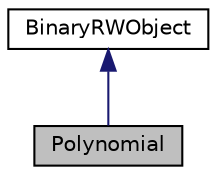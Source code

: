 digraph "Polynomial"
{
  edge [fontname="Helvetica",fontsize="10",labelfontname="Helvetica",labelfontsize="10"];
  node [fontname="Helvetica",fontsize="10",shape=record];
  Node2 [label="Polynomial",height=0.2,width=0.4,color="black", fillcolor="grey75", style="filled", fontcolor="black"];
  Node3 -> Node2 [dir="back",color="midnightblue",fontsize="10",style="solid",fontname="Helvetica"];
  Node3 [label="BinaryRWObject",height=0.2,width=0.4,color="black", fillcolor="white", style="filled",URL="$interface_binary_r_w_object.html",tooltip="Interface for objects that can read/write binary data to files "];
}
